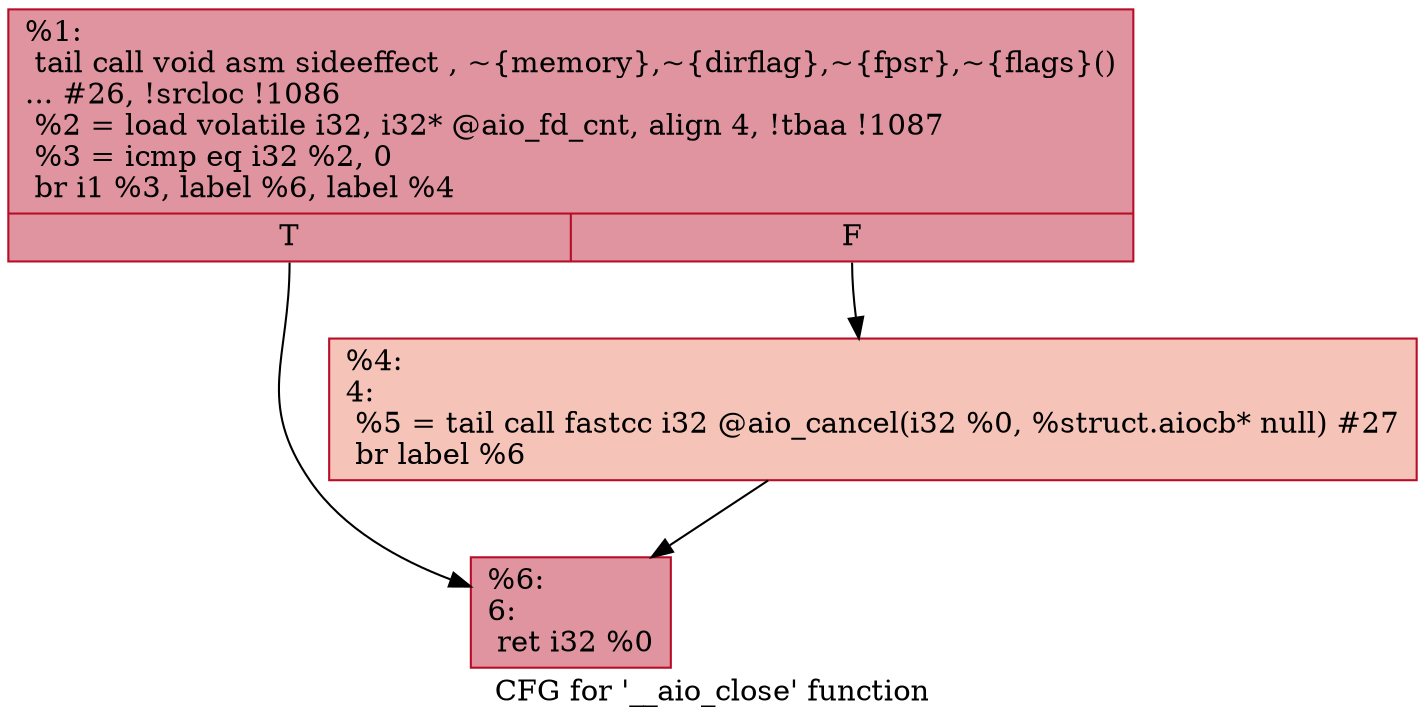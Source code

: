 digraph "CFG for '__aio_close' function" {
	label="CFG for '__aio_close' function";

	Node0x23d9e70 [shape=record,color="#b70d28ff", style=filled, fillcolor="#b70d2870",label="{%1:\l  tail call void asm sideeffect , ~\{memory\},~\{dirflag\},~\{fpsr\},~\{flags\}()\l... #26, !srcloc !1086\l  %2 = load volatile i32, i32* @aio_fd_cnt, align 4, !tbaa !1087\l  %3 = icmp eq i32 %2, 0\l  br i1 %3, label %6, label %4\l|{<s0>T|<s1>F}}"];
	Node0x23d9e70:s0 -> Node0x23da250;
	Node0x23d9e70:s1 -> Node0x23da200;
	Node0x23da200 [shape=record,color="#b70d28ff", style=filled, fillcolor="#e8765c70",label="{%4:\l4:                                                \l  %5 = tail call fastcc i32 @aio_cancel(i32 %0, %struct.aiocb* null) #27\l  br label %6\l}"];
	Node0x23da200 -> Node0x23da250;
	Node0x23da250 [shape=record,color="#b70d28ff", style=filled, fillcolor="#b70d2870",label="{%6:\l6:                                                \l  ret i32 %0\l}"];
}
